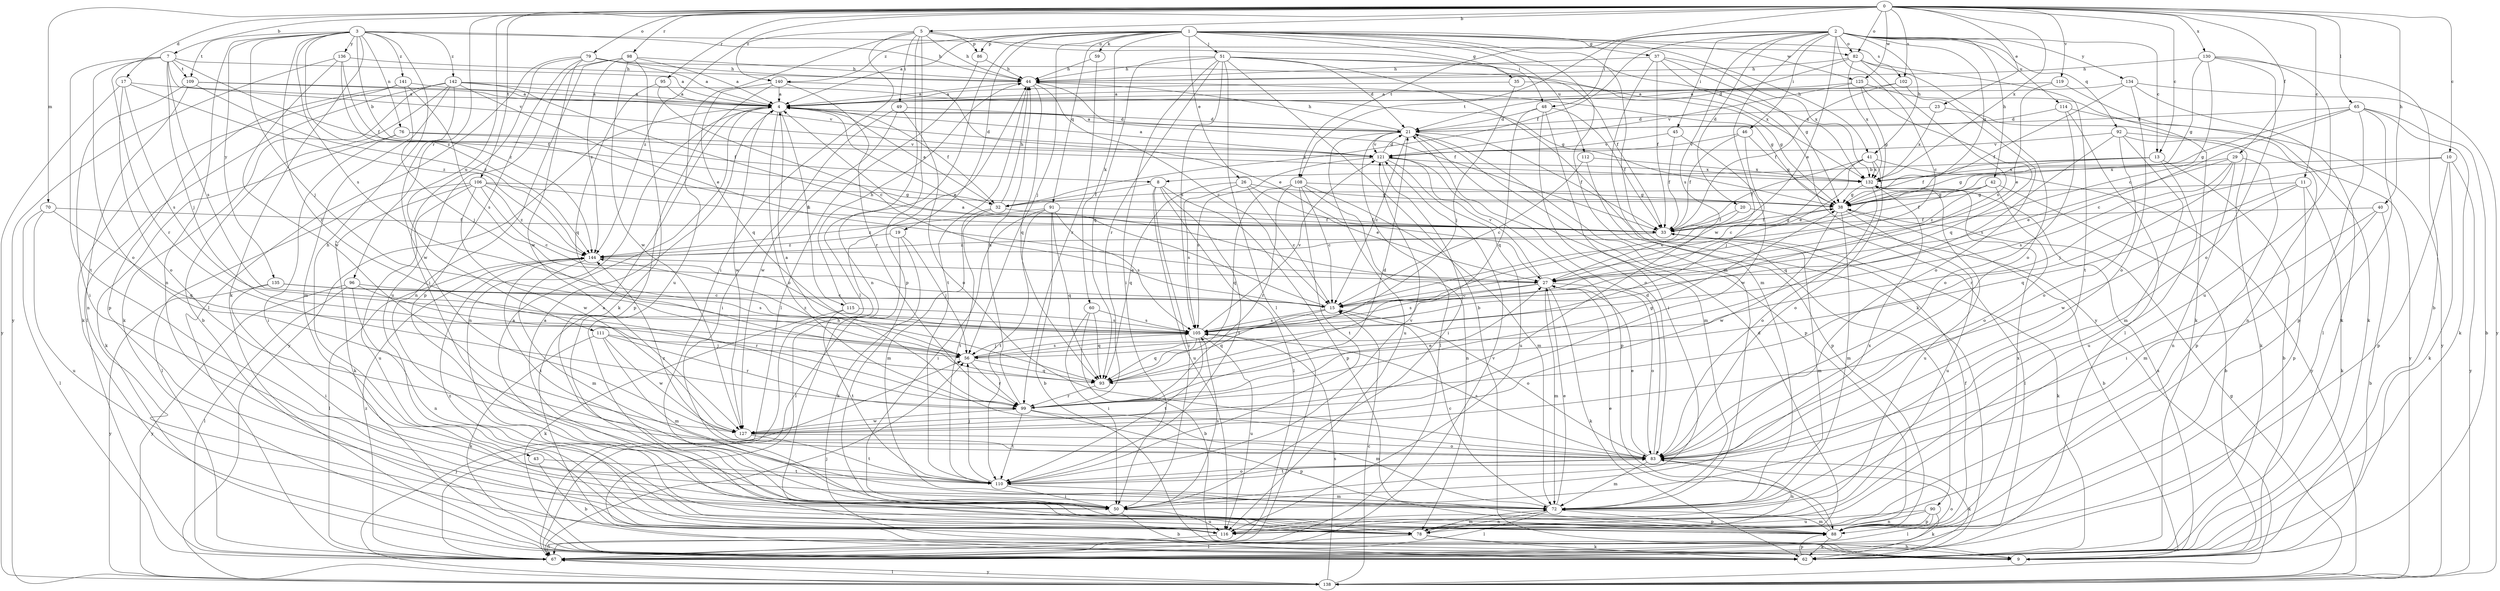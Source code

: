 strict digraph  {
0;
1;
2;
3;
4;
5;
7;
8;
9;
10;
11;
13;
15;
17;
19;
20;
21;
23;
26;
27;
29;
32;
33;
35;
37;
38;
40;
41;
42;
43;
44;
45;
46;
48;
49;
50;
51;
56;
59;
60;
62;
65;
67;
70;
72;
76;
78;
79;
82;
83;
86;
88;
90;
91;
92;
93;
95;
96;
98;
99;
102;
105;
106;
108;
109;
110;
111;
112;
114;
115;
116;
119;
121;
125;
127;
130;
132;
134;
135;
136;
138;
140;
141;
142;
144;
0 -> 5  [label=b];
0 -> 7  [label=b];
0 -> 10  [label=c];
0 -> 11  [label=c];
0 -> 13  [label=c];
0 -> 17  [label=d];
0 -> 23  [label=e];
0 -> 29  [label=f];
0 -> 40  [label=h];
0 -> 65  [label=l];
0 -> 70  [label=m];
0 -> 79  [label=o];
0 -> 82  [label=o];
0 -> 95  [label=r];
0 -> 96  [label=r];
0 -> 98  [label=r];
0 -> 102  [label=s];
0 -> 106  [label=t];
0 -> 108  [label=t];
0 -> 111  [label=u];
0 -> 119  [label=v];
0 -> 125  [label=w];
0 -> 130  [label=x];
0 -> 132  [label=x];
0 -> 140  [label=z];
1 -> 4  [label=a];
1 -> 19  [label=d];
1 -> 26  [label=e];
1 -> 35  [label=g];
1 -> 37  [label=g];
1 -> 41  [label=h];
1 -> 51  [label=j];
1 -> 56  [label=j];
1 -> 59  [label=k];
1 -> 60  [label=k];
1 -> 67  [label=l];
1 -> 72  [label=m];
1 -> 86  [label=p];
1 -> 90  [label=q];
1 -> 91  [label=q];
1 -> 102  [label=s];
1 -> 112  [label=u];
1 -> 125  [label=w];
1 -> 140  [label=z];
2 -> 13  [label=c];
2 -> 15  [label=c];
2 -> 20  [label=d];
2 -> 27  [label=e];
2 -> 32  [label=f];
2 -> 38  [label=g];
2 -> 41  [label=h];
2 -> 42  [label=h];
2 -> 45  [label=i];
2 -> 46  [label=i];
2 -> 48  [label=i];
2 -> 82  [label=o];
2 -> 92  [label=q];
2 -> 105  [label=s];
2 -> 108  [label=t];
2 -> 114  [label=u];
2 -> 127  [label=w];
2 -> 134  [label=y];
3 -> 8  [label=b];
3 -> 43  [label=h];
3 -> 44  [label=h];
3 -> 56  [label=j];
3 -> 62  [label=k];
3 -> 76  [label=n];
3 -> 78  [label=n];
3 -> 82  [label=o];
3 -> 99  [label=r];
3 -> 105  [label=s];
3 -> 109  [label=t];
3 -> 135  [label=y];
3 -> 136  [label=y];
3 -> 141  [label=z];
3 -> 142  [label=z];
3 -> 144  [label=z];
4 -> 21  [label=d];
4 -> 27  [label=e];
4 -> 32  [label=f];
4 -> 78  [label=n];
4 -> 83  [label=o];
4 -> 115  [label=u];
4 -> 127  [label=w];
4 -> 138  [label=y];
5 -> 44  [label=h];
5 -> 48  [label=i];
5 -> 49  [label=i];
5 -> 50  [label=i];
5 -> 78  [label=n];
5 -> 86  [label=p];
5 -> 88  [label=p];
5 -> 116  [label=u];
5 -> 144  [label=z];
7 -> 4  [label=a];
7 -> 32  [label=f];
7 -> 56  [label=j];
7 -> 83  [label=o];
7 -> 99  [label=r];
7 -> 105  [label=s];
7 -> 109  [label=t];
7 -> 110  [label=t];
7 -> 121  [label=v];
8 -> 32  [label=f];
8 -> 50  [label=i];
8 -> 67  [label=l];
8 -> 88  [label=p];
8 -> 110  [label=t];
8 -> 116  [label=u];
9 -> 44  [label=h];
9 -> 132  [label=x];
10 -> 56  [label=j];
10 -> 62  [label=k];
10 -> 88  [label=p];
10 -> 132  [label=x];
10 -> 138  [label=y];
11 -> 38  [label=g];
11 -> 62  [label=k];
11 -> 88  [label=p];
11 -> 93  [label=q];
11 -> 127  [label=w];
13 -> 8  [label=b];
13 -> 9  [label=b];
13 -> 32  [label=f];
13 -> 38  [label=g];
13 -> 116  [label=u];
15 -> 4  [label=a];
15 -> 83  [label=o];
15 -> 93  [label=q];
15 -> 105  [label=s];
17 -> 4  [label=a];
17 -> 83  [label=o];
17 -> 105  [label=s];
17 -> 138  [label=y];
17 -> 144  [label=z];
19 -> 56  [label=j];
19 -> 62  [label=k];
19 -> 67  [label=l];
19 -> 144  [label=z];
20 -> 27  [label=e];
20 -> 33  [label=f];
20 -> 67  [label=l];
21 -> 4  [label=a];
21 -> 15  [label=c];
21 -> 33  [label=f];
21 -> 44  [label=h];
21 -> 67  [label=l];
21 -> 72  [label=m];
21 -> 88  [label=p];
21 -> 116  [label=u];
21 -> 121  [label=v];
23 -> 21  [label=d];
23 -> 78  [label=n];
23 -> 132  [label=x];
26 -> 15  [label=c];
26 -> 27  [label=e];
26 -> 38  [label=g];
26 -> 93  [label=q];
26 -> 105  [label=s];
27 -> 15  [label=c];
27 -> 62  [label=k];
27 -> 72  [label=m];
27 -> 83  [label=o];
27 -> 105  [label=s];
27 -> 121  [label=v];
29 -> 27  [label=e];
29 -> 78  [label=n];
29 -> 88  [label=p];
29 -> 99  [label=r];
29 -> 105  [label=s];
29 -> 132  [label=x];
32 -> 4  [label=a];
32 -> 33  [label=f];
32 -> 44  [label=h];
32 -> 72  [label=m];
32 -> 110  [label=t];
33 -> 38  [label=g];
33 -> 62  [label=k];
33 -> 72  [label=m];
33 -> 144  [label=z];
35 -> 4  [label=a];
35 -> 38  [label=g];
35 -> 56  [label=j];
37 -> 33  [label=f];
37 -> 38  [label=g];
37 -> 44  [label=h];
37 -> 72  [label=m];
37 -> 132  [label=x];
37 -> 138  [label=y];
38 -> 9  [label=b];
38 -> 33  [label=f];
38 -> 72  [label=m];
38 -> 116  [label=u];
38 -> 127  [label=w];
40 -> 9  [label=b];
40 -> 33  [label=f];
40 -> 50  [label=i];
40 -> 72  [label=m];
41 -> 15  [label=c];
41 -> 27  [label=e];
41 -> 33  [label=f];
41 -> 83  [label=o];
41 -> 132  [label=x];
41 -> 138  [label=y];
42 -> 9  [label=b];
42 -> 33  [label=f];
42 -> 38  [label=g];
42 -> 83  [label=o];
42 -> 144  [label=z];
43 -> 9  [label=b];
43 -> 110  [label=t];
44 -> 4  [label=a];
44 -> 15  [label=c];
44 -> 33  [label=f];
44 -> 38  [label=g];
44 -> 93  [label=q];
44 -> 110  [label=t];
45 -> 33  [label=f];
45 -> 121  [label=v];
45 -> 127  [label=w];
46 -> 33  [label=f];
46 -> 38  [label=g];
46 -> 56  [label=j];
46 -> 121  [label=v];
48 -> 21  [label=d];
48 -> 33  [label=f];
48 -> 50  [label=i];
48 -> 83  [label=o];
48 -> 93  [label=q];
49 -> 21  [label=d];
49 -> 50  [label=i];
49 -> 83  [label=o];
49 -> 127  [label=w];
50 -> 4  [label=a];
50 -> 9  [label=b];
50 -> 105  [label=s];
50 -> 116  [label=u];
50 -> 132  [label=x];
51 -> 9  [label=b];
51 -> 21  [label=d];
51 -> 33  [label=f];
51 -> 44  [label=h];
51 -> 50  [label=i];
51 -> 62  [label=k];
51 -> 67  [label=l];
51 -> 93  [label=q];
51 -> 99  [label=r];
51 -> 105  [label=s];
51 -> 132  [label=x];
56 -> 93  [label=q];
56 -> 99  [label=r];
56 -> 105  [label=s];
56 -> 144  [label=z];
59 -> 44  [label=h];
59 -> 99  [label=r];
60 -> 9  [label=b];
60 -> 50  [label=i];
60 -> 93  [label=q];
60 -> 105  [label=s];
62 -> 88  [label=p];
65 -> 9  [label=b];
65 -> 15  [label=c];
65 -> 21  [label=d];
65 -> 38  [label=g];
65 -> 62  [label=k];
65 -> 67  [label=l];
65 -> 88  [label=p];
67 -> 56  [label=j];
67 -> 83  [label=o];
67 -> 121  [label=v];
67 -> 138  [label=y];
67 -> 144  [label=z];
70 -> 33  [label=f];
70 -> 67  [label=l];
70 -> 93  [label=q];
70 -> 116  [label=u];
72 -> 15  [label=c];
72 -> 27  [label=e];
72 -> 67  [label=l];
72 -> 78  [label=n];
72 -> 88  [label=p];
76 -> 50  [label=i];
76 -> 62  [label=k];
76 -> 121  [label=v];
76 -> 132  [label=x];
78 -> 4  [label=a];
78 -> 9  [label=b];
78 -> 21  [label=d];
78 -> 62  [label=k];
78 -> 67  [label=l];
78 -> 72  [label=m];
79 -> 4  [label=a];
79 -> 44  [label=h];
79 -> 50  [label=i];
79 -> 67  [label=l];
79 -> 88  [label=p];
79 -> 127  [label=w];
79 -> 132  [label=x];
82 -> 21  [label=d];
82 -> 44  [label=h];
82 -> 83  [label=o];
82 -> 105  [label=s];
82 -> 110  [label=t];
82 -> 132  [label=x];
83 -> 21  [label=d];
83 -> 27  [label=e];
83 -> 62  [label=k];
83 -> 72  [label=m];
83 -> 78  [label=n];
83 -> 105  [label=s];
83 -> 110  [label=t];
83 -> 144  [label=z];
86 -> 44  [label=h];
86 -> 67  [label=l];
88 -> 4  [label=a];
88 -> 27  [label=e];
88 -> 33  [label=f];
88 -> 62  [label=k];
88 -> 72  [label=m];
88 -> 132  [label=x];
90 -> 62  [label=k];
90 -> 67  [label=l];
90 -> 78  [label=n];
90 -> 88  [label=p];
90 -> 116  [label=u];
91 -> 9  [label=b];
91 -> 33  [label=f];
91 -> 50  [label=i];
91 -> 93  [label=q];
91 -> 105  [label=s];
91 -> 110  [label=t];
91 -> 144  [label=z];
92 -> 62  [label=k];
92 -> 72  [label=m];
92 -> 83  [label=o];
92 -> 105  [label=s];
92 -> 121  [label=v];
92 -> 138  [label=y];
93 -> 99  [label=r];
95 -> 4  [label=a];
95 -> 15  [label=c];
95 -> 93  [label=q];
96 -> 15  [label=c];
96 -> 67  [label=l];
96 -> 78  [label=n];
96 -> 99  [label=r];
96 -> 138  [label=y];
98 -> 4  [label=a];
98 -> 44  [label=h];
98 -> 62  [label=k];
98 -> 78  [label=n];
98 -> 116  [label=u];
98 -> 127  [label=w];
98 -> 144  [label=z];
99 -> 4  [label=a];
99 -> 21  [label=d];
99 -> 27  [label=e];
99 -> 38  [label=g];
99 -> 44  [label=h];
99 -> 72  [label=m];
99 -> 88  [label=p];
99 -> 110  [label=t];
99 -> 127  [label=w];
102 -> 4  [label=a];
102 -> 33  [label=f];
102 -> 83  [label=o];
105 -> 56  [label=j];
105 -> 93  [label=q];
105 -> 110  [label=t];
105 -> 116  [label=u];
105 -> 121  [label=v];
106 -> 15  [label=c];
106 -> 33  [label=f];
106 -> 38  [label=g];
106 -> 62  [label=k];
106 -> 67  [label=l];
106 -> 116  [label=u];
106 -> 127  [label=w];
106 -> 144  [label=z];
108 -> 15  [label=c];
108 -> 38  [label=g];
108 -> 72  [label=m];
108 -> 78  [label=n];
108 -> 93  [label=q];
108 -> 99  [label=r];
108 -> 110  [label=t];
109 -> 4  [label=a];
109 -> 50  [label=i];
109 -> 78  [label=n];
109 -> 121  [label=v];
109 -> 144  [label=z];
110 -> 50  [label=i];
110 -> 56  [label=j];
110 -> 72  [label=m];
110 -> 83  [label=o];
110 -> 121  [label=v];
111 -> 56  [label=j];
111 -> 62  [label=k];
111 -> 72  [label=m];
111 -> 99  [label=r];
111 -> 127  [label=w];
112 -> 15  [label=c];
112 -> 88  [label=p];
112 -> 132  [label=x];
114 -> 21  [label=d];
114 -> 67  [label=l];
114 -> 83  [label=o];
114 -> 138  [label=y];
115 -> 44  [label=h];
115 -> 62  [label=k];
115 -> 105  [label=s];
115 -> 110  [label=t];
116 -> 67  [label=l];
116 -> 144  [label=z];
119 -> 4  [label=a];
119 -> 27  [label=e];
119 -> 62  [label=k];
121 -> 4  [label=a];
121 -> 21  [label=d];
121 -> 50  [label=i];
121 -> 88  [label=p];
121 -> 105  [label=s];
121 -> 116  [label=u];
121 -> 132  [label=x];
125 -> 4  [label=a];
125 -> 38  [label=g];
125 -> 62  [label=k];
125 -> 93  [label=q];
125 -> 121  [label=v];
127 -> 83  [label=o];
127 -> 110  [label=t];
130 -> 9  [label=b];
130 -> 15  [label=c];
130 -> 38  [label=g];
130 -> 44  [label=h];
130 -> 83  [label=o];
130 -> 116  [label=u];
132 -> 38  [label=g];
132 -> 83  [label=o];
132 -> 116  [label=u];
134 -> 4  [label=a];
134 -> 33  [label=f];
134 -> 62  [label=k];
134 -> 83  [label=o];
134 -> 138  [label=y];
135 -> 15  [label=c];
135 -> 50  [label=i];
135 -> 105  [label=s];
135 -> 138  [label=y];
136 -> 33  [label=f];
136 -> 44  [label=h];
136 -> 127  [label=w];
136 -> 138  [label=y];
136 -> 144  [label=z];
138 -> 15  [label=c];
138 -> 38  [label=g];
138 -> 56  [label=j];
138 -> 67  [label=l];
138 -> 105  [label=s];
140 -> 4  [label=a];
140 -> 27  [label=e];
140 -> 88  [label=p];
140 -> 93  [label=q];
140 -> 99  [label=r];
141 -> 4  [label=a];
141 -> 56  [label=j];
141 -> 62  [label=k];
141 -> 88  [label=p];
141 -> 105  [label=s];
142 -> 4  [label=a];
142 -> 9  [label=b];
142 -> 27  [label=e];
142 -> 33  [label=f];
142 -> 38  [label=g];
142 -> 62  [label=k];
142 -> 67  [label=l];
142 -> 72  [label=m];
142 -> 127  [label=w];
144 -> 27  [label=e];
144 -> 67  [label=l];
144 -> 72  [label=m];
144 -> 110  [label=t];
}
